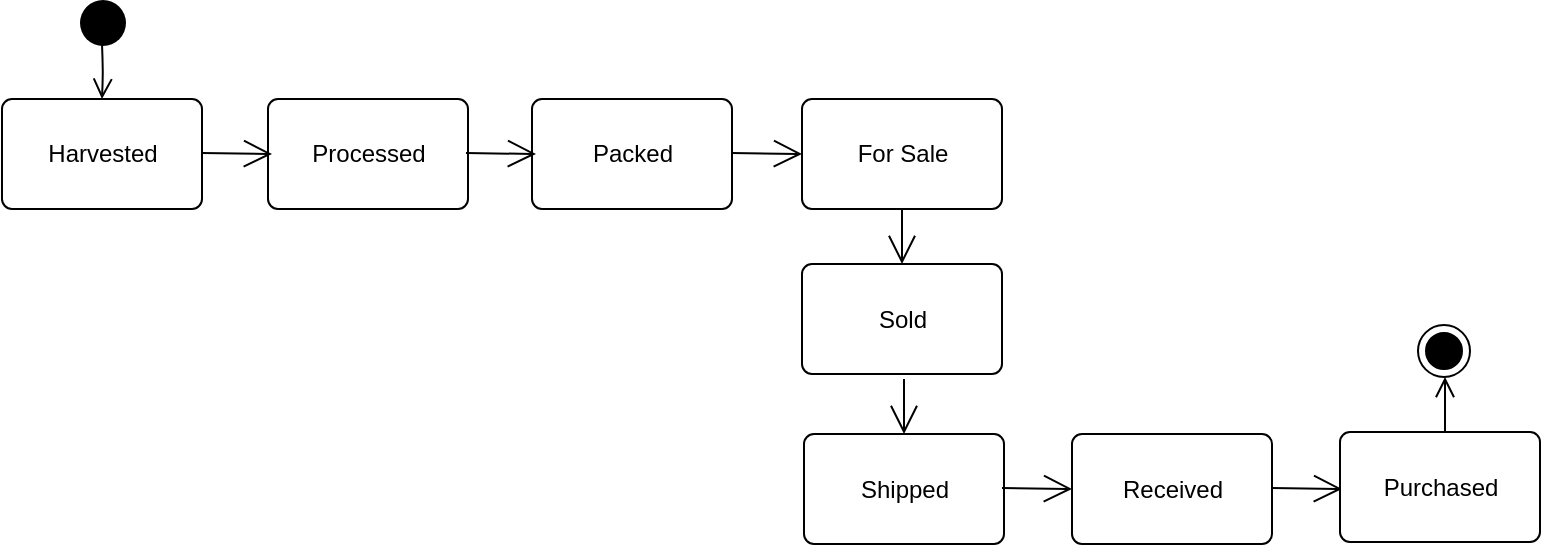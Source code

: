 <mxfile version="13.10.0" type="embed">
    <diagram id="r55T5wYHbtSWowbCGzHb" name="Page-1">
        <mxGraphModel dx="878" dy="547" grid="1" gridSize="10" guides="1" tooltips="1" connect="1" arrows="1" fold="1" page="1" pageScale="1" pageWidth="850" pageHeight="1100" math="0" shadow="0">
            <root>
                <mxCell id="0"/>
                <mxCell id="1" parent="0"/>
                <mxCell id="2" value="Harvested" style="html=1;align=center;verticalAlign=middle;rounded=1;absoluteArcSize=1;arcSize=10;dashed=0;" vertex="1" parent="1">
                    <mxGeometry x="40" y="157.5" width="100" height="55" as="geometry"/>
                </mxCell>
                <mxCell id="4" value="" style="edgeStyle=orthogonalEdgeStyle;html=1;verticalAlign=bottom;endArrow=open;endSize=8;entryX=0.5;entryY=0;entryDx=0;entryDy=0;" edge="1" parent="1" target="2">
                    <mxGeometry relative="1" as="geometry">
                        <mxPoint x="40" y="185" as="targetPoint"/>
                        <mxPoint x="90" y="130" as="sourcePoint"/>
                    </mxGeometry>
                </mxCell>
                <mxCell id="5" value="Processed" style="html=1;align=center;verticalAlign=middle;rounded=1;absoluteArcSize=1;arcSize=10;dashed=0;" vertex="1" parent="1">
                    <mxGeometry x="173" y="157.5" width="100" height="55" as="geometry"/>
                </mxCell>
                <mxCell id="6" value="Packed" style="html=1;align=center;verticalAlign=middle;rounded=1;absoluteArcSize=1;arcSize=10;dashed=0;" vertex="1" parent="1">
                    <mxGeometry x="305" y="157.5" width="100" height="55" as="geometry"/>
                </mxCell>
                <mxCell id="7" value="" style="endArrow=open;endFill=1;endSize=12;html=1;" edge="1" parent="1">
                    <mxGeometry width="160" relative="1" as="geometry">
                        <mxPoint x="140" y="184.5" as="sourcePoint"/>
                        <mxPoint x="175" y="185" as="targetPoint"/>
                    </mxGeometry>
                </mxCell>
                <mxCell id="8" value="" style="endArrow=open;endFill=1;endSize=12;html=1;" edge="1" parent="1">
                    <mxGeometry width="160" relative="1" as="geometry">
                        <mxPoint x="272" y="184.5" as="sourcePoint"/>
                        <mxPoint x="307" y="185" as="targetPoint"/>
                    </mxGeometry>
                </mxCell>
                <mxCell id="9" value="" style="endArrow=open;endFill=1;endSize=12;html=1;" edge="1" parent="1">
                    <mxGeometry width="160" relative="1" as="geometry">
                        <mxPoint x="405" y="184.5" as="sourcePoint"/>
                        <mxPoint x="440" y="185" as="targetPoint"/>
                    </mxGeometry>
                </mxCell>
                <mxCell id="10" value="For Sale" style="html=1;align=center;verticalAlign=middle;rounded=1;absoluteArcSize=1;arcSize=10;dashed=0;" vertex="1" parent="1">
                    <mxGeometry x="440" y="157.5" width="100" height="55" as="geometry"/>
                </mxCell>
                <mxCell id="11" value="Sold" style="html=1;align=center;verticalAlign=middle;rounded=1;absoluteArcSize=1;arcSize=10;dashed=0;" vertex="1" parent="1">
                    <mxGeometry x="440" y="240" width="100" height="55" as="geometry"/>
                </mxCell>
                <mxCell id="12" value="" style="endArrow=open;endFill=1;endSize=12;html=1;entryX=0.5;entryY=0;entryDx=0;entryDy=0;exitX=0.5;exitY=1;exitDx=0;exitDy=0;" edge="1" parent="1" source="10" target="11">
                    <mxGeometry width="160" relative="1" as="geometry">
                        <mxPoint x="472.5" y="220" as="sourcePoint"/>
                        <mxPoint x="507.5" y="220.5" as="targetPoint"/>
                    </mxGeometry>
                </mxCell>
                <mxCell id="13" value="Shipped" style="html=1;align=center;verticalAlign=middle;rounded=1;absoluteArcSize=1;arcSize=10;dashed=0;" vertex="1" parent="1">
                    <mxGeometry x="441" y="325" width="100" height="55" as="geometry"/>
                </mxCell>
                <mxCell id="14" value="" style="endArrow=open;endFill=1;endSize=12;html=1;entryX=0.5;entryY=0;entryDx=0;entryDy=0;exitX=0.5;exitY=1;exitDx=0;exitDy=0;" edge="1" parent="1" target="13">
                    <mxGeometry width="160" relative="1" as="geometry">
                        <mxPoint x="491" y="297.5" as="sourcePoint"/>
                        <mxPoint x="508.5" y="305.5" as="targetPoint"/>
                    </mxGeometry>
                </mxCell>
                <mxCell id="15" value="Received" style="html=1;align=center;verticalAlign=middle;rounded=1;absoluteArcSize=1;arcSize=10;dashed=0;" vertex="1" parent="1">
                    <mxGeometry x="575" y="325" width="100" height="55" as="geometry"/>
                </mxCell>
                <mxCell id="16" value="" style="endArrow=open;endFill=1;endSize=12;html=1;" edge="1" parent="1">
                    <mxGeometry width="160" relative="1" as="geometry">
                        <mxPoint x="540" y="352" as="sourcePoint"/>
                        <mxPoint x="575" y="352.5" as="targetPoint"/>
                    </mxGeometry>
                </mxCell>
                <mxCell id="18" value="" style="endArrow=open;endFill=1;endSize=12;html=1;" edge="1" parent="1">
                    <mxGeometry width="160" relative="1" as="geometry">
                        <mxPoint x="675" y="352" as="sourcePoint"/>
                        <mxPoint x="710" y="352.5" as="targetPoint"/>
                    </mxGeometry>
                </mxCell>
                <mxCell id="19" value="Purchased" style="html=1;align=center;verticalAlign=middle;rounded=1;absoluteArcSize=1;arcSize=10;dashed=0;" vertex="1" parent="1">
                    <mxGeometry x="709" y="324" width="100" height="55" as="geometry"/>
                </mxCell>
                <mxCell id="20" value="" style="ellipse;html=1;shape=endState;fillColor=#000000;strokeColor=#000000;align=center;aspect=fixed;" vertex="1" parent="1">
                    <mxGeometry x="748" y="270.5" width="26" height="26" as="geometry"/>
                </mxCell>
                <mxCell id="21" value="" style="ellipse;fillColor=#000000;strokeColor=none;align=center;aspect=fixed;" vertex="1" parent="1">
                    <mxGeometry x="79" y="108" width="23" height="23" as="geometry"/>
                </mxCell>
                <mxCell id="22" value="" style="edgeStyle=orthogonalEdgeStyle;html=1;verticalAlign=bottom;endArrow=open;endSize=8;entryX=0.5;entryY=0;entryDx=0;entryDy=0;" edge="1" parent="1">
                    <mxGeometry relative="1" as="geometry">
                        <mxPoint x="761.5" y="296.5" as="targetPoint"/>
                        <mxPoint x="761.5" y="324" as="sourcePoint"/>
                    </mxGeometry>
                </mxCell>
            </root>
        </mxGraphModel>
    </diagram>
</mxfile>